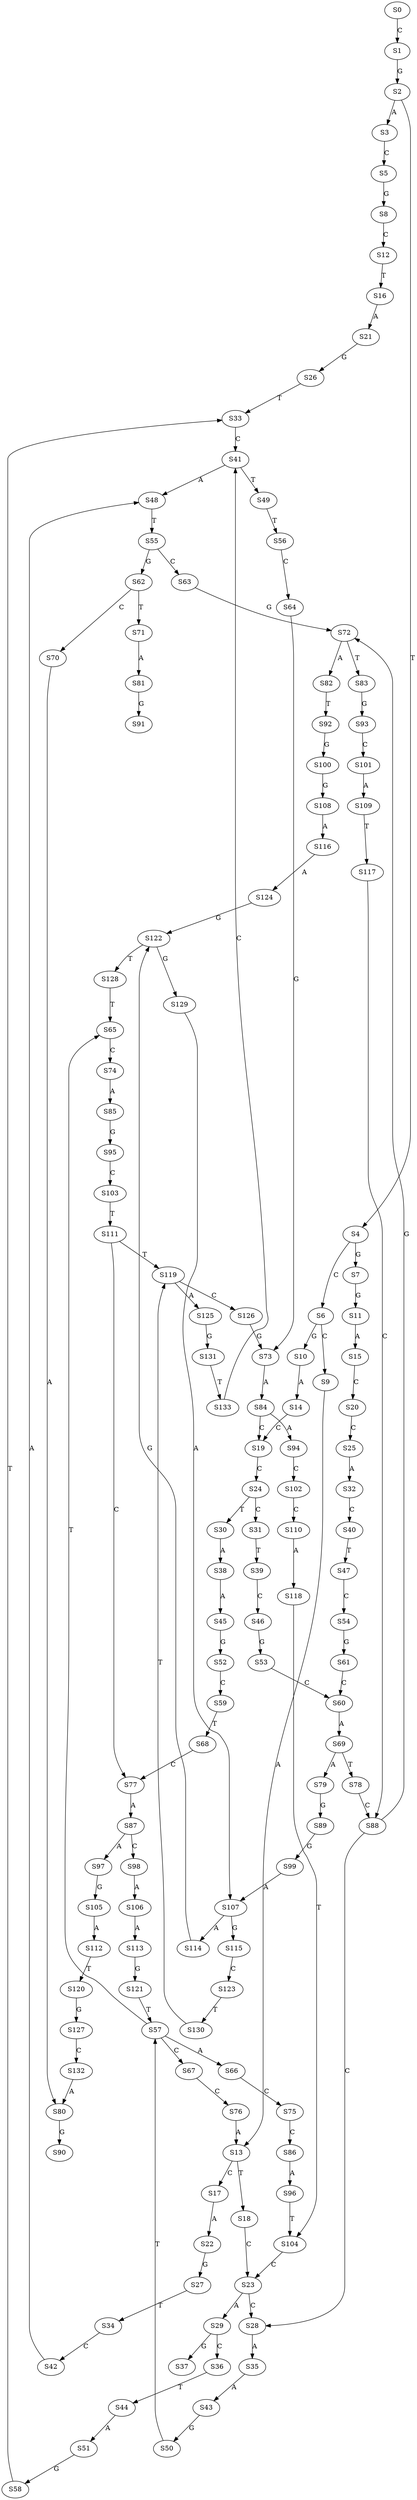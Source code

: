 strict digraph  {
	S0 -> S1 [ label = C ];
	S1 -> S2 [ label = G ];
	S2 -> S3 [ label = A ];
	S2 -> S4 [ label = T ];
	S3 -> S5 [ label = C ];
	S4 -> S6 [ label = C ];
	S4 -> S7 [ label = G ];
	S5 -> S8 [ label = G ];
	S6 -> S9 [ label = C ];
	S6 -> S10 [ label = G ];
	S7 -> S11 [ label = G ];
	S8 -> S12 [ label = C ];
	S9 -> S13 [ label = A ];
	S10 -> S14 [ label = A ];
	S11 -> S15 [ label = A ];
	S12 -> S16 [ label = T ];
	S13 -> S17 [ label = C ];
	S13 -> S18 [ label = T ];
	S14 -> S19 [ label = C ];
	S15 -> S20 [ label = C ];
	S16 -> S21 [ label = A ];
	S17 -> S22 [ label = A ];
	S18 -> S23 [ label = C ];
	S19 -> S24 [ label = C ];
	S20 -> S25 [ label = C ];
	S21 -> S26 [ label = G ];
	S22 -> S27 [ label = G ];
	S23 -> S28 [ label = C ];
	S23 -> S29 [ label = A ];
	S24 -> S30 [ label = T ];
	S24 -> S31 [ label = C ];
	S25 -> S32 [ label = A ];
	S26 -> S33 [ label = T ];
	S27 -> S34 [ label = T ];
	S28 -> S35 [ label = A ];
	S29 -> S36 [ label = C ];
	S29 -> S37 [ label = G ];
	S30 -> S38 [ label = A ];
	S31 -> S39 [ label = T ];
	S32 -> S40 [ label = C ];
	S33 -> S41 [ label = C ];
	S34 -> S42 [ label = C ];
	S35 -> S43 [ label = A ];
	S36 -> S44 [ label = T ];
	S38 -> S45 [ label = A ];
	S39 -> S46 [ label = C ];
	S40 -> S47 [ label = T ];
	S41 -> S48 [ label = A ];
	S41 -> S49 [ label = T ];
	S42 -> S48 [ label = A ];
	S43 -> S50 [ label = G ];
	S44 -> S51 [ label = A ];
	S45 -> S52 [ label = G ];
	S46 -> S53 [ label = G ];
	S47 -> S54 [ label = C ];
	S48 -> S55 [ label = T ];
	S49 -> S56 [ label = T ];
	S50 -> S57 [ label = T ];
	S51 -> S58 [ label = G ];
	S52 -> S59 [ label = C ];
	S53 -> S60 [ label = C ];
	S54 -> S61 [ label = G ];
	S55 -> S62 [ label = G ];
	S55 -> S63 [ label = C ];
	S56 -> S64 [ label = C ];
	S57 -> S65 [ label = T ];
	S57 -> S66 [ label = A ];
	S57 -> S67 [ label = C ];
	S58 -> S33 [ label = T ];
	S59 -> S68 [ label = T ];
	S60 -> S69 [ label = A ];
	S61 -> S60 [ label = C ];
	S62 -> S70 [ label = C ];
	S62 -> S71 [ label = T ];
	S63 -> S72 [ label = G ];
	S64 -> S73 [ label = G ];
	S65 -> S74 [ label = C ];
	S66 -> S75 [ label = C ];
	S67 -> S76 [ label = C ];
	S68 -> S77 [ label = C ];
	S69 -> S78 [ label = T ];
	S69 -> S79 [ label = A ];
	S70 -> S80 [ label = A ];
	S71 -> S81 [ label = A ];
	S72 -> S82 [ label = A ];
	S72 -> S83 [ label = T ];
	S73 -> S84 [ label = A ];
	S74 -> S85 [ label = A ];
	S75 -> S86 [ label = C ];
	S76 -> S13 [ label = A ];
	S77 -> S87 [ label = A ];
	S78 -> S88 [ label = C ];
	S79 -> S89 [ label = G ];
	S80 -> S90 [ label = G ];
	S81 -> S91 [ label = G ];
	S82 -> S92 [ label = T ];
	S83 -> S93 [ label = G ];
	S84 -> S94 [ label = A ];
	S84 -> S19 [ label = C ];
	S85 -> S95 [ label = G ];
	S86 -> S96 [ label = A ];
	S87 -> S97 [ label = A ];
	S87 -> S98 [ label = C ];
	S88 -> S28 [ label = C ];
	S88 -> S72 [ label = G ];
	S89 -> S99 [ label = G ];
	S92 -> S100 [ label = G ];
	S93 -> S101 [ label = C ];
	S94 -> S102 [ label = C ];
	S95 -> S103 [ label = C ];
	S96 -> S104 [ label = T ];
	S97 -> S105 [ label = G ];
	S98 -> S106 [ label = A ];
	S99 -> S107 [ label = A ];
	S100 -> S108 [ label = G ];
	S101 -> S109 [ label = A ];
	S102 -> S110 [ label = C ];
	S103 -> S111 [ label = T ];
	S104 -> S23 [ label = C ];
	S105 -> S112 [ label = A ];
	S106 -> S113 [ label = A ];
	S107 -> S114 [ label = A ];
	S107 -> S115 [ label = G ];
	S108 -> S116 [ label = A ];
	S109 -> S117 [ label = T ];
	S110 -> S118 [ label = A ];
	S111 -> S119 [ label = T ];
	S111 -> S77 [ label = C ];
	S112 -> S120 [ label = T ];
	S113 -> S121 [ label = G ];
	S114 -> S122 [ label = G ];
	S115 -> S123 [ label = C ];
	S116 -> S124 [ label = A ];
	S117 -> S88 [ label = C ];
	S118 -> S104 [ label = T ];
	S119 -> S125 [ label = A ];
	S119 -> S126 [ label = C ];
	S120 -> S127 [ label = G ];
	S121 -> S57 [ label = T ];
	S122 -> S128 [ label = T ];
	S122 -> S129 [ label = G ];
	S123 -> S130 [ label = T ];
	S124 -> S122 [ label = G ];
	S125 -> S131 [ label = G ];
	S126 -> S73 [ label = G ];
	S127 -> S132 [ label = C ];
	S128 -> S65 [ label = T ];
	S129 -> S107 [ label = A ];
	S130 -> S119 [ label = T ];
	S131 -> S133 [ label = T ];
	S132 -> S80 [ label = A ];
	S133 -> S41 [ label = C ];
}
